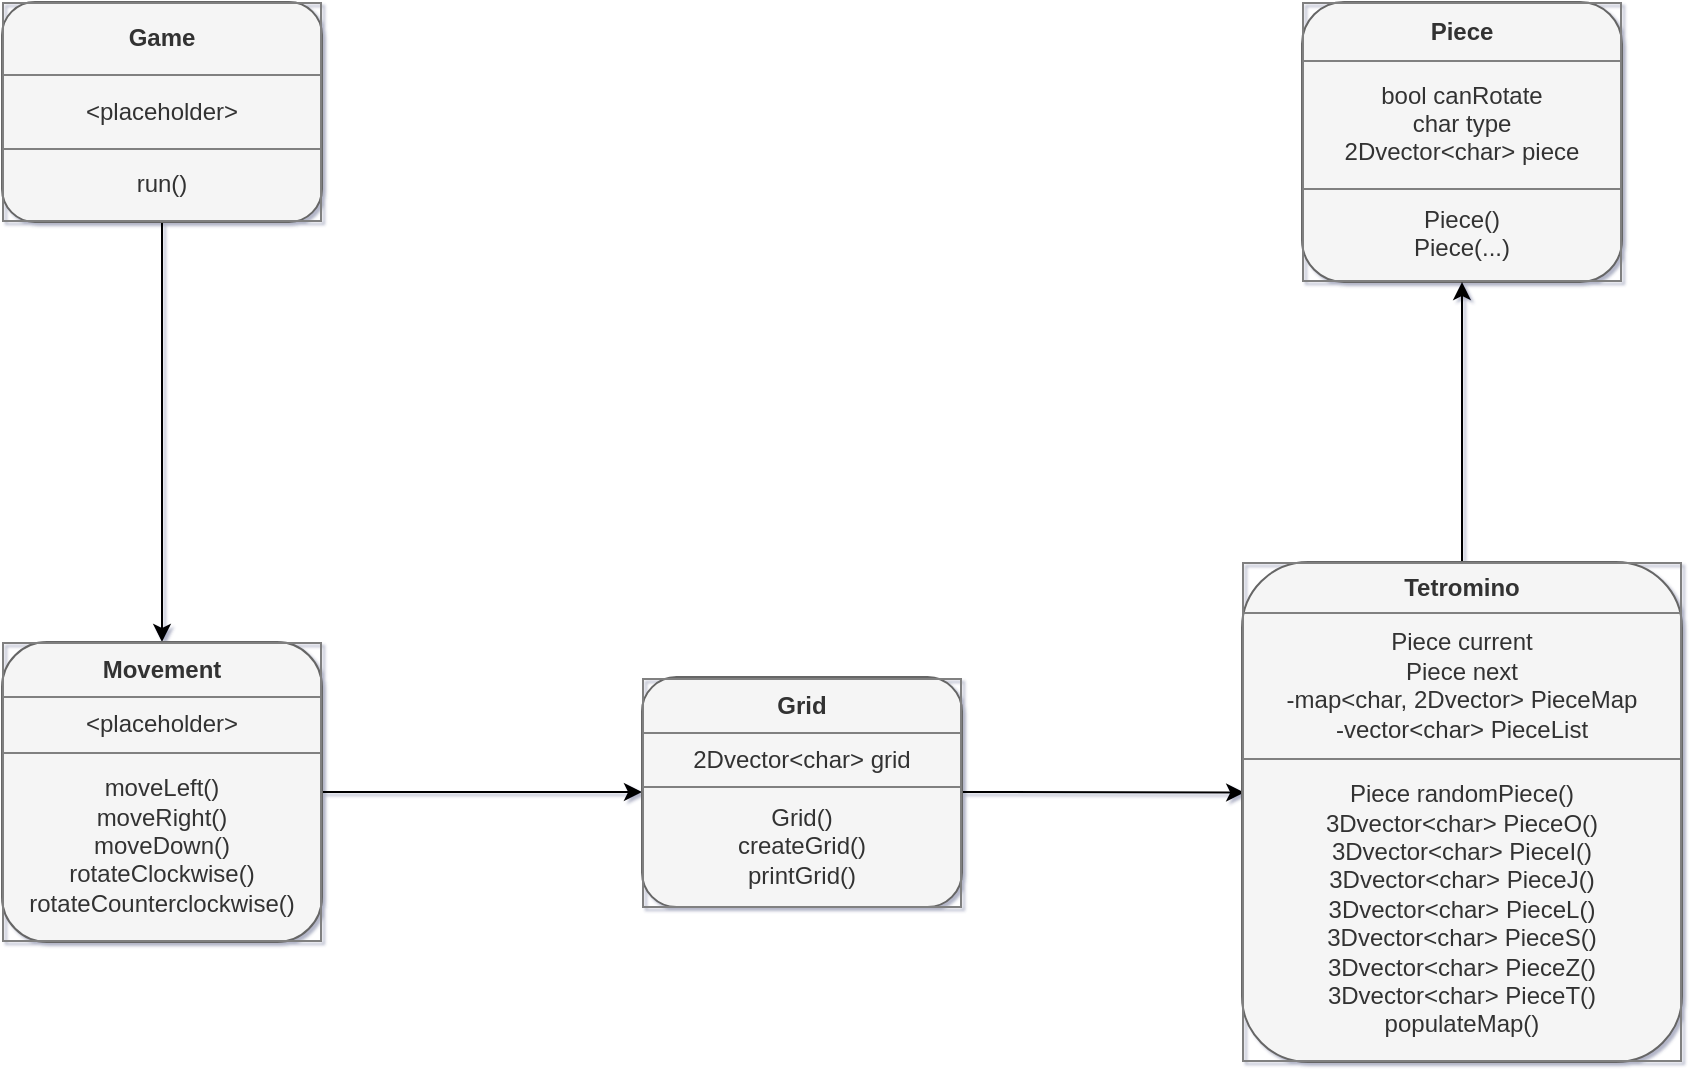 <mxfile>
    <diagram id="KAWk4auWXUzw2OlbRWHw" name="Page-1">
        <mxGraphModel dx="566" dy="470" grid="1" gridSize="10" guides="1" tooltips="1" connect="1" arrows="1" fold="1" page="1" pageScale="1" pageWidth="3300" pageHeight="4681" background="none" math="0" shadow="1">
            <root>
                <mxCell id="0"/>
                <mxCell id="1" parent="0"/>
                <mxCell id="37" style="edgeStyle=none;html=1;rounded=1;" parent="1" source="26" target="27" edge="1">
                    <mxGeometry relative="1" as="geometry"/>
                </mxCell>
                <mxCell id="26" value="&lt;table border=&quot;1&quot; width=&quot;100%&quot; height=&quot;100%&quot; cellpadding=&quot;4&quot; style=&quot;width:100%;height:100%;border-collapse:collapse;&quot;&gt;&lt;tbody&gt;&lt;tr&gt;&lt;th align=&quot;center&quot;&gt;Game&lt;/th&gt;&lt;/tr&gt;&lt;tr&gt;&lt;td align=&quot;center&quot;&gt;&amp;lt;placeholder&amp;gt;&lt;/td&gt;&lt;/tr&gt;&lt;tr&gt;&lt;td align=&quot;center&quot;&gt;run()&lt;/td&gt;&lt;/tr&gt;&lt;/tbody&gt;&lt;/table&gt;" style="text;html=1;whiteSpace=wrap;strokeColor=#666666;fillColor=#f5f5f5;overflow=fill;fontColor=#333333;rounded=1;" parent="1" vertex="1">
                    <mxGeometry x="80" y="40" width="160" height="110" as="geometry"/>
                </mxCell>
                <mxCell id="44" style="edgeStyle=none;html=1;exitX=1;exitY=0.5;exitDx=0;exitDy=0;" parent="1" source="27" target="30" edge="1">
                    <mxGeometry relative="1" as="geometry"/>
                </mxCell>
                <mxCell id="27" value="&lt;table border=&quot;1&quot; width=&quot;100%&quot; height=&quot;100%&quot; cellpadding=&quot;4&quot; style=&quot;width:100%;height:100%;border-collapse:collapse;&quot;&gt;&lt;tbody&gt;&lt;tr&gt;&lt;th align=&quot;center&quot;&gt;Movement&lt;/th&gt;&lt;/tr&gt;&lt;tr&gt;&lt;td align=&quot;center&quot;&gt;&amp;lt;placeholder&amp;gt;&lt;br&gt;&lt;/td&gt;&lt;/tr&gt;&lt;tr&gt;&lt;td align=&quot;center&quot;&gt;moveLeft()&lt;br&gt;moveRight()&lt;br&gt;moveDown()&lt;br&gt;rotateClockwise()&lt;br&gt;rotateCounterclockwise()&lt;/td&gt;&lt;/tr&gt;&lt;/tbody&gt;&lt;/table&gt;" style="text;html=1;whiteSpace=wrap;strokeColor=#666666;fillColor=#f5f5f5;overflow=fill;fontColor=#333333;rounded=1;" parent="1" vertex="1">
                    <mxGeometry x="80" y="360" width="160" height="150" as="geometry"/>
                </mxCell>
                <mxCell id="28" value="&lt;table border=&quot;1&quot; width=&quot;100%&quot; height=&quot;100%&quot; cellpadding=&quot;4&quot; style=&quot;width:100%;height:100%;border-collapse:collapse;&quot;&gt;&lt;tbody&gt;&lt;tr&gt;&lt;th align=&quot;center&quot;&gt;Piece&lt;/th&gt;&lt;/tr&gt;&lt;tr&gt;&lt;td align=&quot;center&quot;&gt;bool canRotate&lt;br&gt;char type&lt;br&gt;2Dvector&amp;lt;char&amp;gt; piece&lt;/td&gt;&lt;/tr&gt;&lt;tr&gt;&lt;td align=&quot;center&quot;&gt;Piece()&lt;br&gt;Piece(...)&lt;/td&gt;&lt;/tr&gt;&lt;/tbody&gt;&lt;/table&gt;" style="text;html=1;whiteSpace=wrap;strokeColor=#666666;fillColor=#f5f5f5;overflow=fill;fontColor=#333333;rounded=1;" parent="1" vertex="1">
                    <mxGeometry x="730" y="40" width="160" height="140" as="geometry"/>
                </mxCell>
                <mxCell id="47" style="edgeStyle=none;html=1;exitX=1;exitY=0.5;exitDx=0;exitDy=0;entryX=0.005;entryY=0.461;entryDx=0;entryDy=0;entryPerimeter=0;" parent="1" source="30" target="31" edge="1">
                    <mxGeometry relative="1" as="geometry"/>
                </mxCell>
                <mxCell id="30" value="&lt;table border=&quot;1&quot; width=&quot;100%&quot; height=&quot;100%&quot; cellpadding=&quot;4&quot; style=&quot;width:100%;height:100%;border-collapse:collapse;&quot;&gt;&lt;tbody&gt;&lt;tr&gt;&lt;th align=&quot;center&quot;&gt;&lt;b&gt;Grid&lt;/b&gt;&lt;/th&gt;&lt;/tr&gt;&lt;tr&gt;&lt;td align=&quot;center&quot;&gt;2Dvector&amp;lt;char&amp;gt; grid&lt;/td&gt;&lt;/tr&gt;&lt;tr&gt;&lt;td align=&quot;center&quot;&gt;Grid()&lt;br&gt;createGrid()&lt;br&gt;printGrid()&lt;/td&gt;&lt;/tr&gt;&lt;/tbody&gt;&lt;/table&gt;" style="text;html=1;whiteSpace=wrap;strokeColor=#666666;fillColor=#f5f5f5;overflow=fill;fontColor=#333333;rounded=1;" parent="1" vertex="1">
                    <mxGeometry x="400" y="377.5" width="160" height="115" as="geometry"/>
                </mxCell>
                <mxCell id="46" style="edgeStyle=none;html=1;entryX=0.5;entryY=1;entryDx=0;entryDy=0;" parent="1" source="31" target="28" edge="1">
                    <mxGeometry relative="1" as="geometry"/>
                </mxCell>
                <mxCell id="31" value="&lt;table border=&quot;1&quot; width=&quot;100%&quot; height=&quot;100%&quot; cellpadding=&quot;4&quot; style=&quot;width:100%;height:100%;border-collapse:collapse;&quot;&gt;&lt;tbody&gt;&lt;tr&gt;&lt;th align=&quot;center&quot;&gt;&lt;b&gt;Tetromino&lt;/b&gt;&lt;/th&gt;&lt;/tr&gt;&lt;tr&gt;&lt;td align=&quot;center&quot;&gt;Piece current&lt;br&gt;Piece next&lt;br&gt;-map&amp;lt;char, 2Dvector&amp;gt; PieceMap&lt;br&gt;-vector&amp;lt;char&amp;gt; PieceList&lt;/td&gt;&lt;/tr&gt;&lt;tr&gt;&lt;td align=&quot;center&quot;&gt;Piece randomPiece()&lt;br&gt;3Dvector&amp;lt;char&amp;gt; PieceO()&lt;br&gt;3Dvector&amp;lt;char&amp;gt; PieceI()&lt;br&gt;3Dvector&amp;lt;char&amp;gt; PieceJ()&lt;br&gt;3Dvector&amp;lt;char&amp;gt; PieceL()&lt;br&gt;3Dvector&amp;lt;char&amp;gt; PieceS()&lt;br&gt;3Dvector&amp;lt;char&amp;gt; PieceZ()&lt;br&gt;3Dvector&amp;lt;char&amp;gt; PieceT()&lt;br&gt;populateMap()&lt;/td&gt;&lt;/tr&gt;&lt;/tbody&gt;&lt;/table&gt;" style="text;html=1;whiteSpace=wrap;strokeColor=#666666;fillColor=#f5f5f5;overflow=fill;fontColor=#333333;rounded=1;" parent="1" vertex="1">
                    <mxGeometry x="700" y="320" width="220" height="250" as="geometry"/>
                </mxCell>
            </root>
        </mxGraphModel>
    </diagram>
</mxfile>